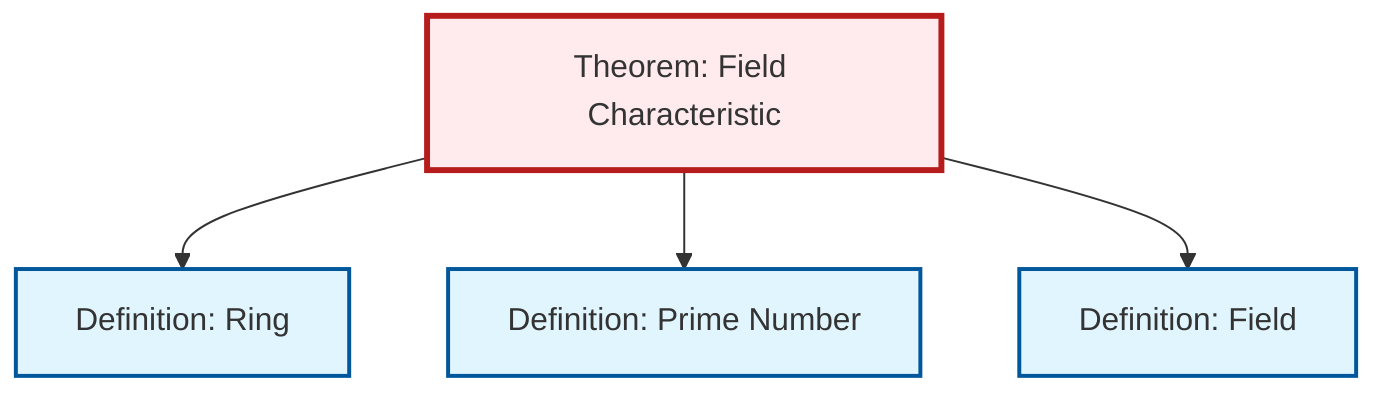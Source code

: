 graph TD
    classDef definition fill:#e1f5fe,stroke:#01579b,stroke-width:2px
    classDef theorem fill:#f3e5f5,stroke:#4a148c,stroke-width:2px
    classDef axiom fill:#fff3e0,stroke:#e65100,stroke-width:2px
    classDef example fill:#e8f5e9,stroke:#1b5e20,stroke-width:2px
    classDef current fill:#ffebee,stroke:#b71c1c,stroke-width:3px
    def-ring["Definition: Ring"]:::definition
    def-prime["Definition: Prime Number"]:::definition
    def-field["Definition: Field"]:::definition
    thm-field-characteristic["Theorem: Field Characteristic"]:::theorem
    thm-field-characteristic --> def-ring
    thm-field-characteristic --> def-prime
    thm-field-characteristic --> def-field
    class thm-field-characteristic current
